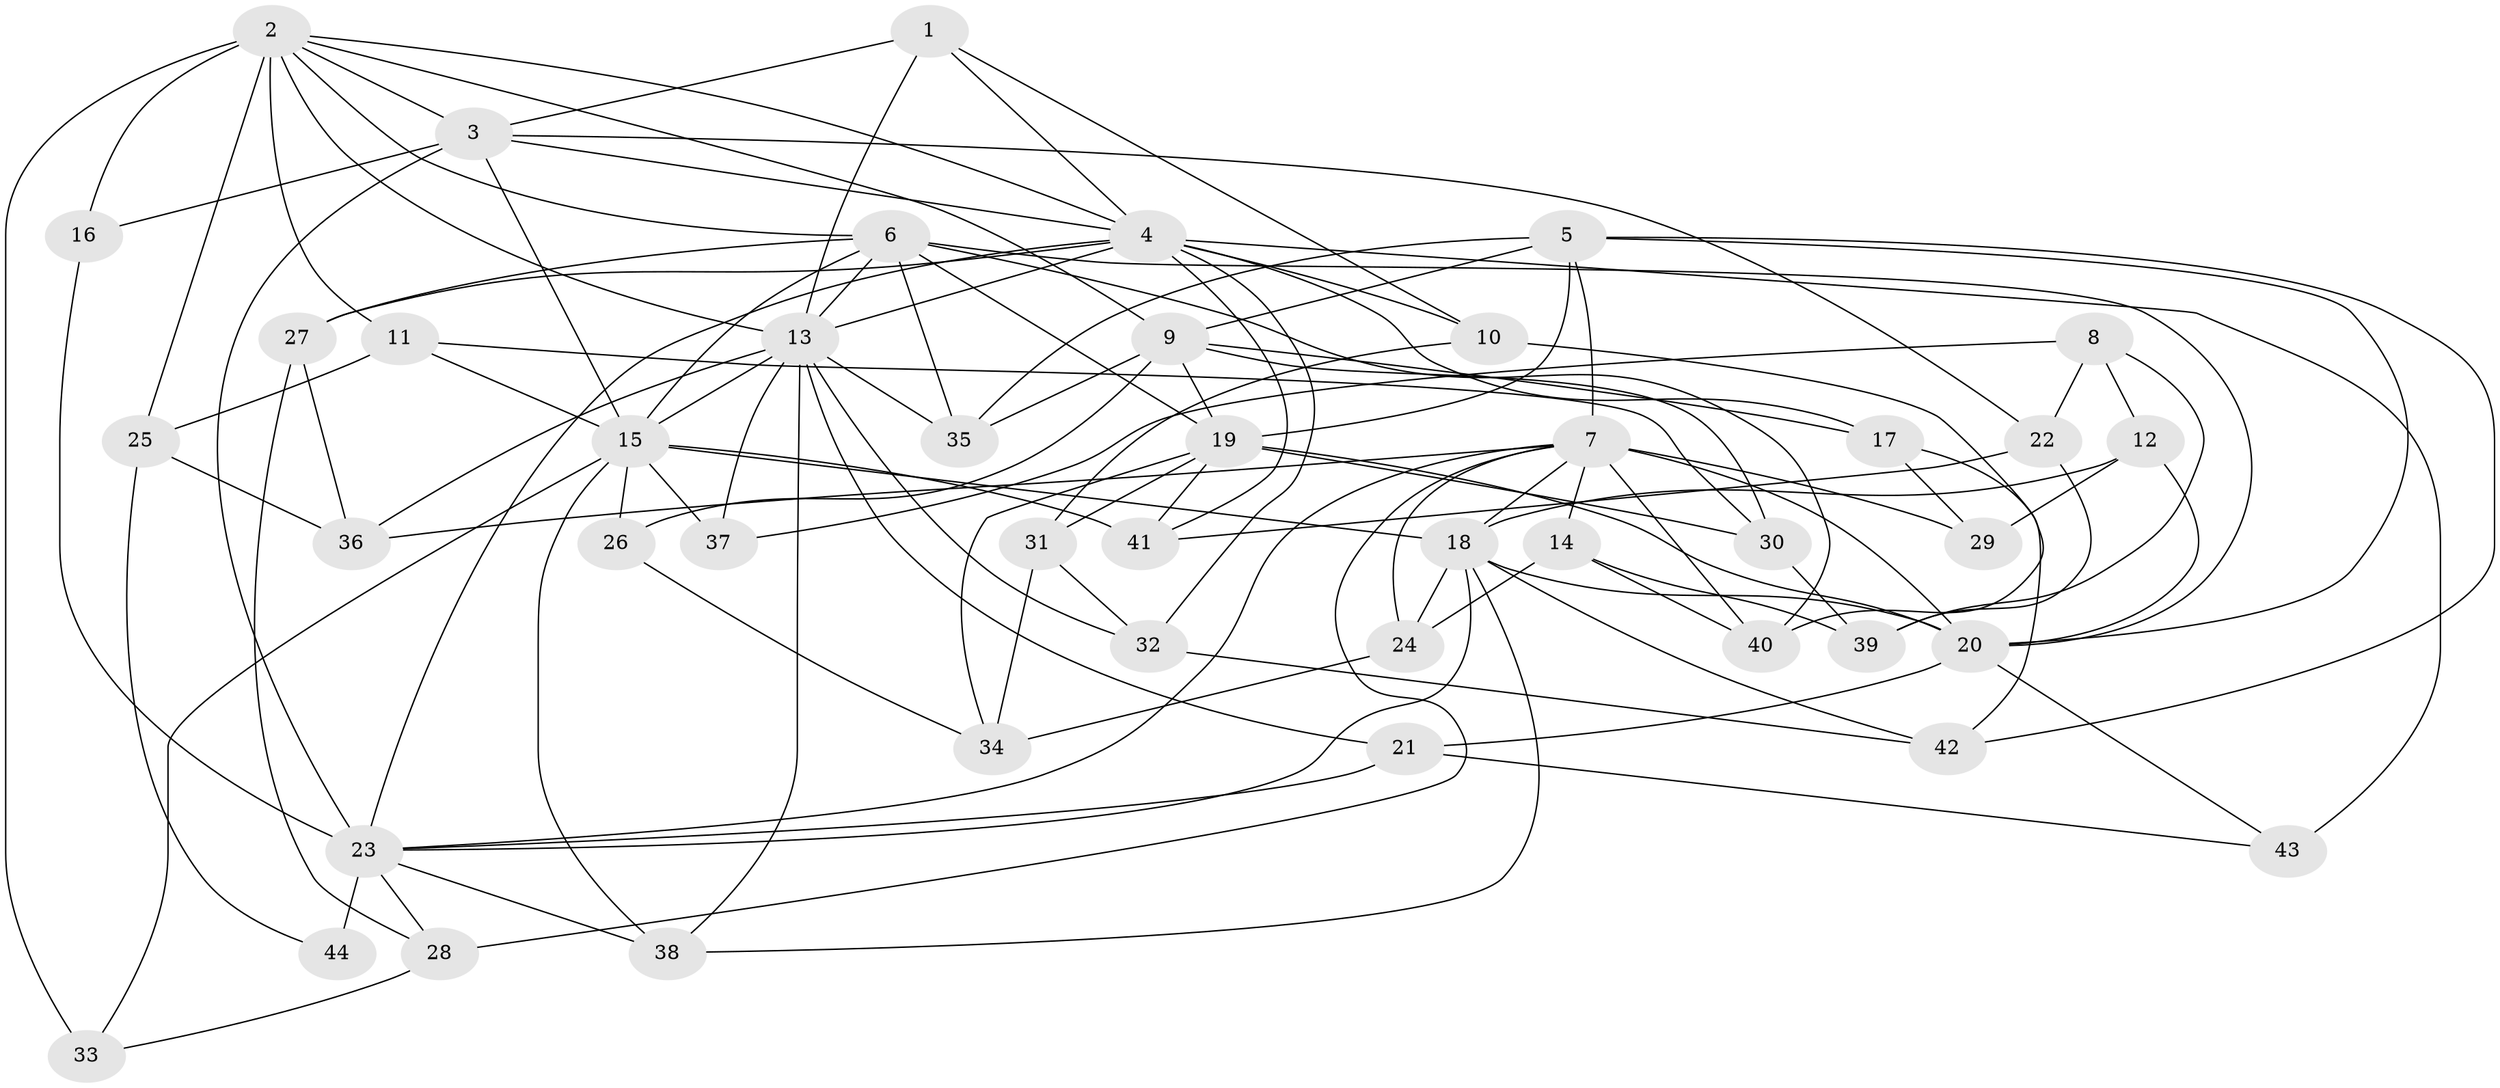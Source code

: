 // original degree distribution, {4: 1.0}
// Generated by graph-tools (version 1.1) at 2025/38/03/09/25 02:38:17]
// undirected, 44 vertices, 114 edges
graph export_dot {
graph [start="1"]
  node [color=gray90,style=filled];
  1;
  2;
  3;
  4;
  5;
  6;
  7;
  8;
  9;
  10;
  11;
  12;
  13;
  14;
  15;
  16;
  17;
  18;
  19;
  20;
  21;
  22;
  23;
  24;
  25;
  26;
  27;
  28;
  29;
  30;
  31;
  32;
  33;
  34;
  35;
  36;
  37;
  38;
  39;
  40;
  41;
  42;
  43;
  44;
  1 -- 3 [weight=1.0];
  1 -- 4 [weight=1.0];
  1 -- 10 [weight=1.0];
  1 -- 13 [weight=1.0];
  2 -- 3 [weight=1.0];
  2 -- 4 [weight=1.0];
  2 -- 6 [weight=2.0];
  2 -- 9 [weight=1.0];
  2 -- 11 [weight=1.0];
  2 -- 13 [weight=1.0];
  2 -- 16 [weight=2.0];
  2 -- 25 [weight=1.0];
  2 -- 33 [weight=2.0];
  3 -- 4 [weight=1.0];
  3 -- 15 [weight=1.0];
  3 -- 16 [weight=1.0];
  3 -- 22 [weight=1.0];
  3 -- 23 [weight=2.0];
  4 -- 10 [weight=1.0];
  4 -- 13 [weight=1.0];
  4 -- 17 [weight=1.0];
  4 -- 23 [weight=1.0];
  4 -- 27 [weight=1.0];
  4 -- 32 [weight=1.0];
  4 -- 41 [weight=1.0];
  4 -- 43 [weight=2.0];
  5 -- 7 [weight=2.0];
  5 -- 9 [weight=3.0];
  5 -- 19 [weight=2.0];
  5 -- 20 [weight=1.0];
  5 -- 35 [weight=1.0];
  5 -- 42 [weight=1.0];
  6 -- 13 [weight=1.0];
  6 -- 15 [weight=1.0];
  6 -- 19 [weight=2.0];
  6 -- 20 [weight=1.0];
  6 -- 27 [weight=1.0];
  6 -- 35 [weight=1.0];
  6 -- 40 [weight=1.0];
  7 -- 14 [weight=1.0];
  7 -- 18 [weight=1.0];
  7 -- 20 [weight=1.0];
  7 -- 23 [weight=1.0];
  7 -- 24 [weight=1.0];
  7 -- 28 [weight=1.0];
  7 -- 29 [weight=2.0];
  7 -- 36 [weight=1.0];
  7 -- 40 [weight=1.0];
  8 -- 12 [weight=1.0];
  8 -- 22 [weight=1.0];
  8 -- 37 [weight=1.0];
  8 -- 39 [weight=1.0];
  9 -- 17 [weight=1.0];
  9 -- 19 [weight=1.0];
  9 -- 26 [weight=2.0];
  9 -- 30 [weight=1.0];
  9 -- 35 [weight=1.0];
  10 -- 31 [weight=1.0];
  10 -- 40 [weight=1.0];
  11 -- 15 [weight=1.0];
  11 -- 25 [weight=1.0];
  11 -- 30 [weight=1.0];
  12 -- 18 [weight=1.0];
  12 -- 20 [weight=1.0];
  12 -- 29 [weight=1.0];
  13 -- 15 [weight=1.0];
  13 -- 21 [weight=1.0];
  13 -- 32 [weight=1.0];
  13 -- 35 [weight=1.0];
  13 -- 36 [weight=1.0];
  13 -- 37 [weight=2.0];
  13 -- 38 [weight=1.0];
  14 -- 24 [weight=1.0];
  14 -- 39 [weight=1.0];
  14 -- 40 [weight=1.0];
  15 -- 18 [weight=1.0];
  15 -- 26 [weight=1.0];
  15 -- 33 [weight=1.0];
  15 -- 37 [weight=1.0];
  15 -- 38 [weight=1.0];
  15 -- 41 [weight=1.0];
  16 -- 23 [weight=1.0];
  17 -- 29 [weight=1.0];
  17 -- 42 [weight=1.0];
  18 -- 20 [weight=1.0];
  18 -- 23 [weight=1.0];
  18 -- 24 [weight=1.0];
  18 -- 38 [weight=1.0];
  18 -- 42 [weight=1.0];
  19 -- 20 [weight=1.0];
  19 -- 30 [weight=1.0];
  19 -- 31 [weight=1.0];
  19 -- 34 [weight=1.0];
  19 -- 41 [weight=1.0];
  20 -- 21 [weight=1.0];
  20 -- 43 [weight=1.0];
  21 -- 23 [weight=1.0];
  21 -- 43 [weight=1.0];
  22 -- 39 [weight=1.0];
  22 -- 41 [weight=1.0];
  23 -- 28 [weight=1.0];
  23 -- 38 [weight=1.0];
  23 -- 44 [weight=3.0];
  24 -- 34 [weight=1.0];
  25 -- 36 [weight=1.0];
  25 -- 44 [weight=1.0];
  26 -- 34 [weight=1.0];
  27 -- 28 [weight=1.0];
  27 -- 36 [weight=1.0];
  28 -- 33 [weight=1.0];
  30 -- 39 [weight=1.0];
  31 -- 32 [weight=1.0];
  31 -- 34 [weight=1.0];
  32 -- 42 [weight=1.0];
}
